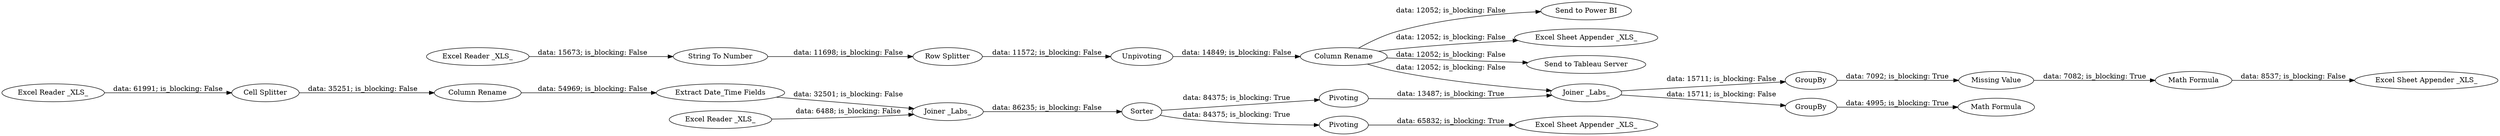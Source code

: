 digraph {
	"6634967669834615863_41" [label=Pivoting]
	"6634967669834615863_20" [label="Excel Reader _XLS_"]
	"6634967669834615863_23" [label="String To Number"]
	"6634967669834615863_26" [label="Joiner _Labs_"]
	"6634967669834615863_22" [label=Unpivoting]
	"6634967669834615863_27" [label="Extract Date_Time Fields"]
	"6634967669834615863_40" [label="Send to Tableau Server"]
	"6634967669834615863_31" [label="Math Formula"]
	"6634967669834615863_1" [label="Excel Reader _XLS_"]
	"6634967669834615863_37" [label="Missing Value"]
	"6634967669834615863_32" [label=GroupBy]
	"6634967669834615863_16" [label="Excel Reader _XLS_"]
	"6634967669834615863_24" [label="Column Rename"]
	"6634967669834615863_21" [label="Row Splitter"]
	"6634967669834615863_28" [label=GroupBy]
	"6634967669834615863_42" [label="Excel Sheet Appender _XLS_"]
	"6634967669834615863_19" [label=Pivoting]
	"6634967669834615863_15" [label="Joiner _Labs_"]
	"6634967669834615863_38" [label="Excel Sheet Appender _XLS_"]
	"6634967669834615863_35" [label="Send to Power BI"]
	"6634967669834615863_29" [label=Sorter]
	"6634967669834615863_8" [label="Column Rename"]
	"6634967669834615863_2" [label="Cell Splitter"]
	"6634967669834615863_43" [label="Excel Sheet Appender _XLS_"]
	"6634967669834615863_25" [label="Math Formula"]
	"6634967669834615863_41" -> "6634967669834615863_42" [label="data: 65832; is_blocking: True"]
	"6634967669834615863_16" -> "6634967669834615863_15" [label="data: 6488; is_blocking: False"]
	"6634967669834615863_32" -> "6634967669834615863_37" [label="data: 7092; is_blocking: True"]
	"6634967669834615863_29" -> "6634967669834615863_41" [label="data: 84375; is_blocking: True"]
	"6634967669834615863_1" -> "6634967669834615863_2" [label="data: 61991; is_blocking: False"]
	"6634967669834615863_8" -> "6634967669834615863_27" [label="data: 54969; is_blocking: False"]
	"6634967669834615863_26" -> "6634967669834615863_28" [label="data: 15711; is_blocking: False"]
	"6634967669834615863_22" -> "6634967669834615863_24" [label="data: 14849; is_blocking: False"]
	"6634967669834615863_28" -> "6634967669834615863_25" [label="data: 4995; is_blocking: True"]
	"6634967669834615863_20" -> "6634967669834615863_23" [label="data: 15673; is_blocking: False"]
	"6634967669834615863_19" -> "6634967669834615863_26" [label="data: 13487; is_blocking: True"]
	"6634967669834615863_15" -> "6634967669834615863_29" [label="data: 86235; is_blocking: False"]
	"6634967669834615863_37" -> "6634967669834615863_31" [label="data: 7082; is_blocking: True"]
	"6634967669834615863_21" -> "6634967669834615863_22" [label="data: 11572; is_blocking: False"]
	"6634967669834615863_29" -> "6634967669834615863_19" [label="data: 84375; is_blocking: True"]
	"6634967669834615863_31" -> "6634967669834615863_38" [label="data: 8537; is_blocking: False"]
	"6634967669834615863_24" -> "6634967669834615863_43" [label="data: 12052; is_blocking: False"]
	"6634967669834615863_2" -> "6634967669834615863_8" [label="data: 35251; is_blocking: False"]
	"6634967669834615863_24" -> "6634967669834615863_35" [label="data: 12052; is_blocking: False"]
	"6634967669834615863_23" -> "6634967669834615863_21" [label="data: 11698; is_blocking: False"]
	"6634967669834615863_27" -> "6634967669834615863_15" [label="data: 32501; is_blocking: False"]
	"6634967669834615863_24" -> "6634967669834615863_26" [label="data: 12052; is_blocking: False"]
	"6634967669834615863_24" -> "6634967669834615863_40" [label="data: 12052; is_blocking: False"]
	"6634967669834615863_26" -> "6634967669834615863_32" [label="data: 15711; is_blocking: False"]
	rankdir=LR
}
